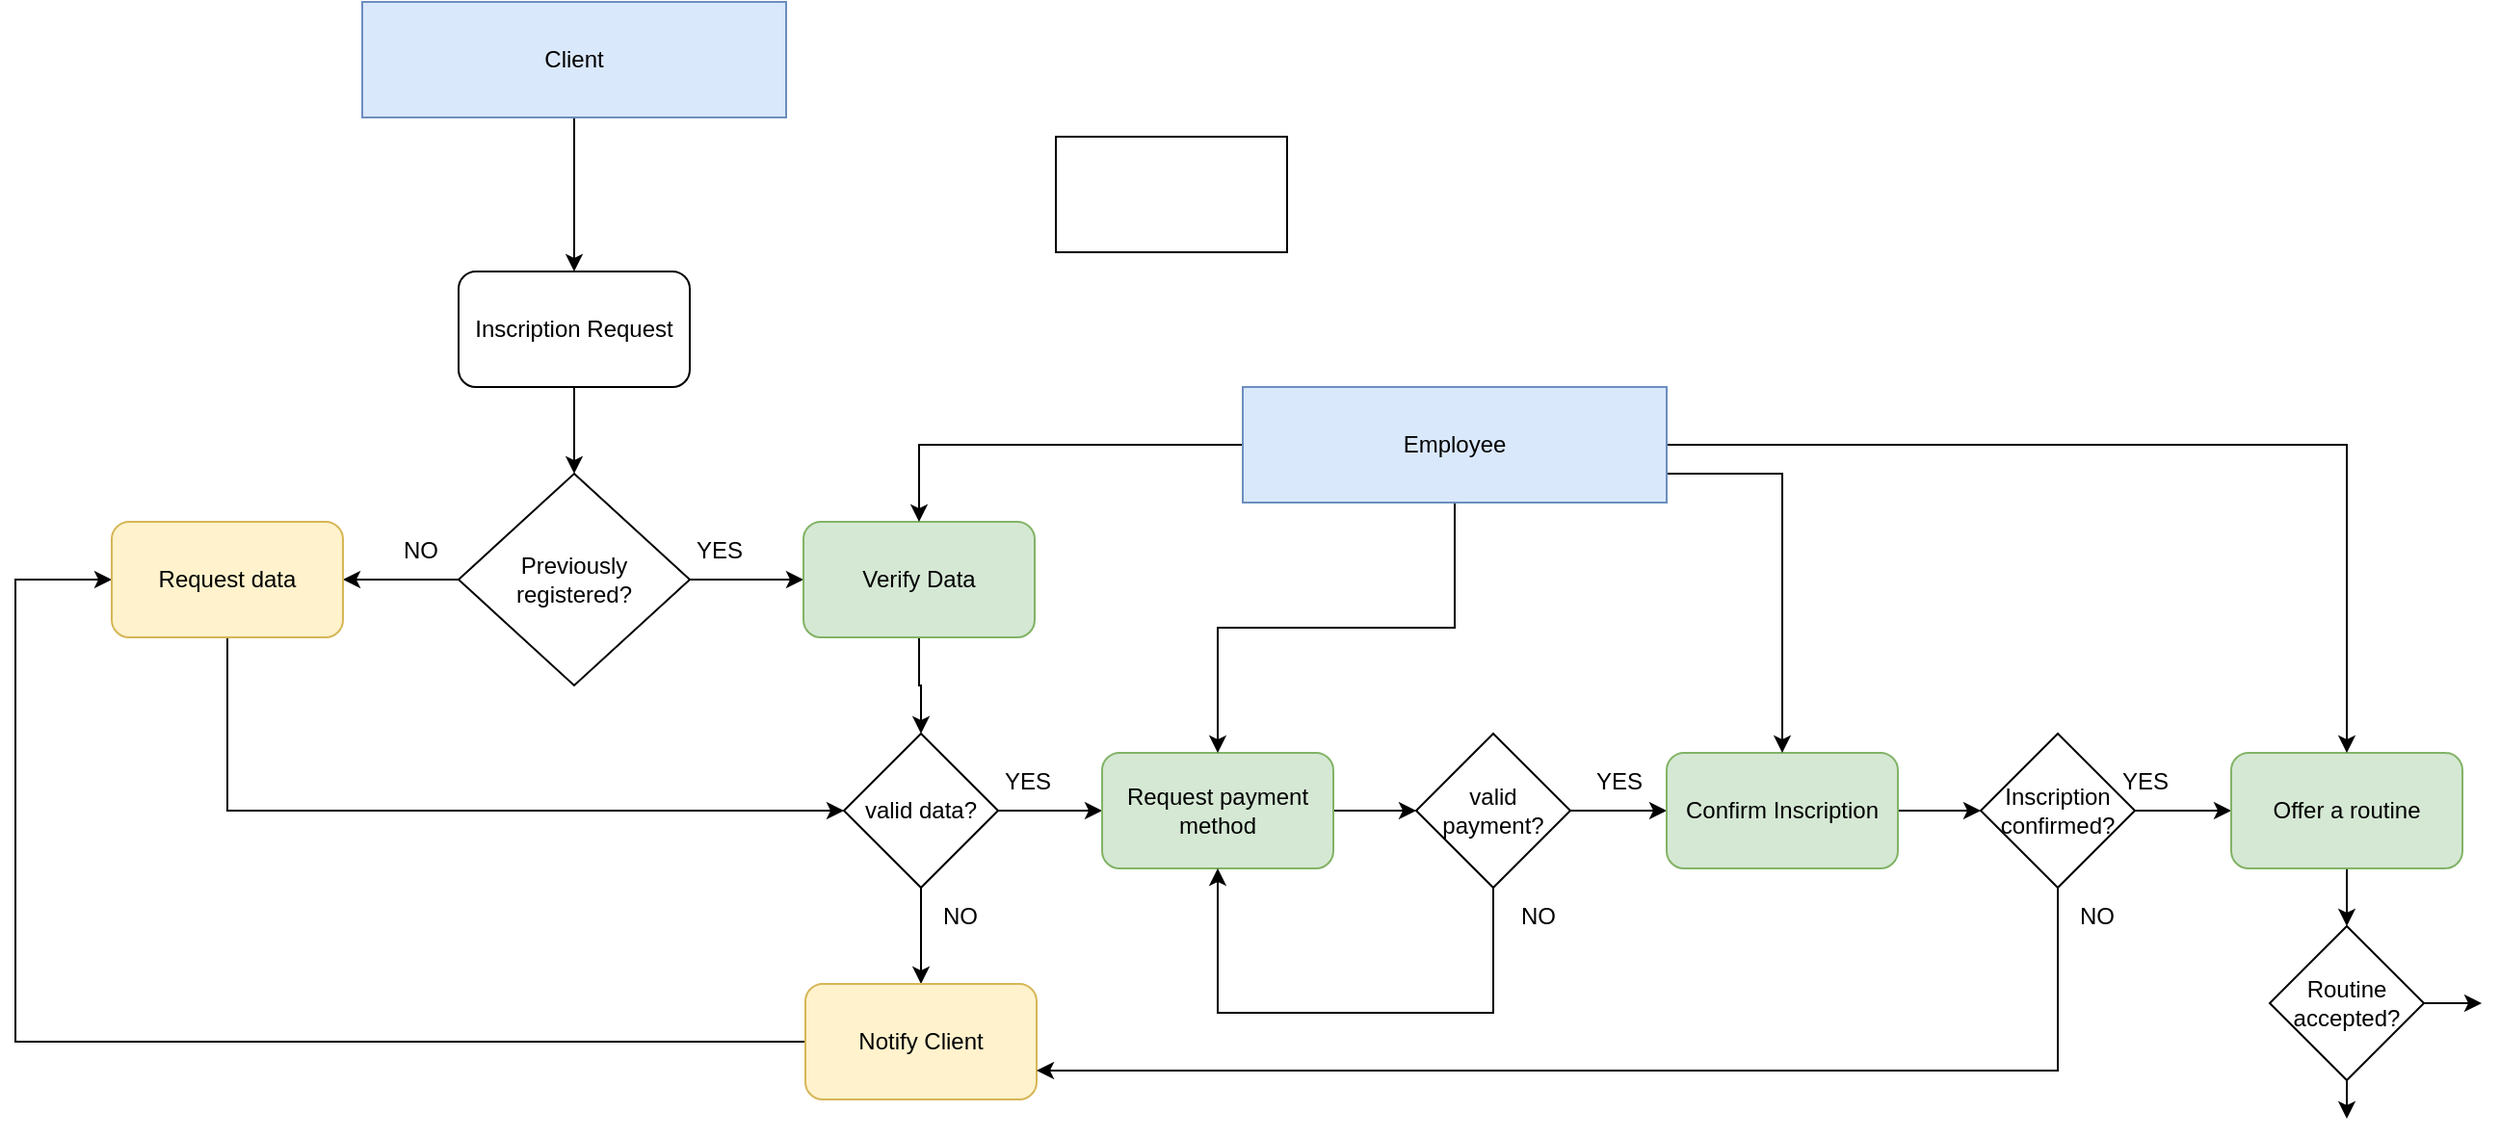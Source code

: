 <mxfile version="24.5.5" type="github">
  <diagram name="Página-1" id="WBaLmYNLntUNm74ANVJh">
    <mxGraphModel dx="2282" dy="1894" grid="1" gridSize="10" guides="1" tooltips="1" connect="1" arrows="1" fold="1" page="1" pageScale="1" pageWidth="827" pageHeight="1169" math="0" shadow="0">
      <root>
        <mxCell id="0" />
        <mxCell id="1" parent="0" />
        <mxCell id="hDY3VPVyiEWuewTr8_L1-15" style="edgeStyle=orthogonalEdgeStyle;rounded=0;orthogonalLoop=1;jettySize=auto;html=1;entryX=0.5;entryY=0;entryDx=0;entryDy=0;" edge="1" parent="1" source="hDY3VPVyiEWuewTr8_L1-2" target="hDY3VPVyiEWuewTr8_L1-7">
          <mxGeometry relative="1" as="geometry" />
        </mxCell>
        <mxCell id="hDY3VPVyiEWuewTr8_L1-2" value="Client" style="rounded=0;whiteSpace=wrap;html=1;fillColor=#dae8fc;strokeColor=#6c8ebf;" vertex="1" parent="1">
          <mxGeometry x="20" y="-140" width="220" height="60" as="geometry" />
        </mxCell>
        <mxCell id="hDY3VPVyiEWuewTr8_L1-14" style="edgeStyle=orthogonalEdgeStyle;rounded=0;orthogonalLoop=1;jettySize=auto;html=1;entryX=0.5;entryY=0;entryDx=0;entryDy=0;" edge="1" parent="1" source="hDY3VPVyiEWuewTr8_L1-7" target="hDY3VPVyiEWuewTr8_L1-8">
          <mxGeometry relative="1" as="geometry" />
        </mxCell>
        <mxCell id="hDY3VPVyiEWuewTr8_L1-7" value="Inscription Request" style="rounded=1;whiteSpace=wrap;html=1;" vertex="1" parent="1">
          <mxGeometry x="70" width="120" height="60" as="geometry" />
        </mxCell>
        <mxCell id="hDY3VPVyiEWuewTr8_L1-9" style="edgeStyle=orthogonalEdgeStyle;rounded=0;orthogonalLoop=1;jettySize=auto;html=1;entryX=0;entryY=0.5;entryDx=0;entryDy=0;" edge="1" parent="1" source="hDY3VPVyiEWuewTr8_L1-8" target="hDY3VPVyiEWuewTr8_L1-16">
          <mxGeometry relative="1" as="geometry">
            <mxPoint x="250" y="160" as="targetPoint" />
          </mxGeometry>
        </mxCell>
        <mxCell id="hDY3VPVyiEWuewTr8_L1-13" style="edgeStyle=orthogonalEdgeStyle;rounded=0;orthogonalLoop=1;jettySize=auto;html=1;entryX=1;entryY=0.5;entryDx=0;entryDy=0;" edge="1" parent="1" source="hDY3VPVyiEWuewTr8_L1-8" target="hDY3VPVyiEWuewTr8_L1-39">
          <mxGeometry relative="1" as="geometry">
            <mxPoint x="10" y="160" as="targetPoint" />
          </mxGeometry>
        </mxCell>
        <mxCell id="hDY3VPVyiEWuewTr8_L1-8" value="Previously registered?" style="rhombus;whiteSpace=wrap;html=1;" vertex="1" parent="1">
          <mxGeometry x="70" y="105" width="120" height="110" as="geometry" />
        </mxCell>
        <mxCell id="hDY3VPVyiEWuewTr8_L1-10" value="YES" style="text;html=1;align=center;verticalAlign=middle;resizable=0;points=[];autosize=1;strokeColor=none;fillColor=none;" vertex="1" parent="1">
          <mxGeometry x="180" y="130" width="50" height="30" as="geometry" />
        </mxCell>
        <mxCell id="hDY3VPVyiEWuewTr8_L1-12" value="NO" style="text;html=1;align=center;verticalAlign=middle;resizable=0;points=[];autosize=1;strokeColor=none;fillColor=none;" vertex="1" parent="1">
          <mxGeometry x="30" y="130" width="40" height="30" as="geometry" />
        </mxCell>
        <mxCell id="hDY3VPVyiEWuewTr8_L1-19" style="edgeStyle=orthogonalEdgeStyle;rounded=0;orthogonalLoop=1;jettySize=auto;html=1;entryX=0.5;entryY=0;entryDx=0;entryDy=0;" edge="1" parent="1" source="hDY3VPVyiEWuewTr8_L1-16" target="hDY3VPVyiEWuewTr8_L1-17">
          <mxGeometry relative="1" as="geometry" />
        </mxCell>
        <mxCell id="hDY3VPVyiEWuewTr8_L1-16" value="Verify Data" style="rounded=1;whiteSpace=wrap;html=1;fillColor=#d5e8d4;strokeColor=#82b366;" vertex="1" parent="1">
          <mxGeometry x="249" y="130" width="120" height="60" as="geometry" />
        </mxCell>
        <mxCell id="hDY3VPVyiEWuewTr8_L1-18" style="edgeStyle=orthogonalEdgeStyle;rounded=0;orthogonalLoop=1;jettySize=auto;html=1;entryX=0;entryY=0.5;entryDx=0;entryDy=0;" edge="1" parent="1" source="hDY3VPVyiEWuewTr8_L1-17" target="hDY3VPVyiEWuewTr8_L1-20">
          <mxGeometry relative="1" as="geometry">
            <mxPoint x="430" y="280" as="targetPoint" />
          </mxGeometry>
        </mxCell>
        <mxCell id="hDY3VPVyiEWuewTr8_L1-22" style="edgeStyle=orthogonalEdgeStyle;rounded=0;orthogonalLoop=1;jettySize=auto;html=1;entryX=0.5;entryY=0;entryDx=0;entryDy=0;" edge="1" parent="1" source="hDY3VPVyiEWuewTr8_L1-17" target="hDY3VPVyiEWuewTr8_L1-24">
          <mxGeometry relative="1" as="geometry">
            <mxPoint x="310" y="370" as="targetPoint" />
          </mxGeometry>
        </mxCell>
        <mxCell id="hDY3VPVyiEWuewTr8_L1-17" value="valid data?" style="rhombus;whiteSpace=wrap;html=1;" vertex="1" parent="1">
          <mxGeometry x="270" y="240" width="80" height="80" as="geometry" />
        </mxCell>
        <mxCell id="hDY3VPVyiEWuewTr8_L1-26" style="edgeStyle=orthogonalEdgeStyle;rounded=0;orthogonalLoop=1;jettySize=auto;html=1;entryX=0;entryY=0.5;entryDx=0;entryDy=0;" edge="1" parent="1" source="hDY3VPVyiEWuewTr8_L1-20" target="hDY3VPVyiEWuewTr8_L1-25">
          <mxGeometry relative="1" as="geometry" />
        </mxCell>
        <mxCell id="hDY3VPVyiEWuewTr8_L1-20" value="Request payment method" style="rounded=1;whiteSpace=wrap;html=1;fillColor=#d5e8d4;strokeColor=#82b366;" vertex="1" parent="1">
          <mxGeometry x="404" y="250" width="120" height="60" as="geometry" />
        </mxCell>
        <mxCell id="hDY3VPVyiEWuewTr8_L1-21" value="YES" style="text;html=1;align=center;verticalAlign=middle;resizable=0;points=[];autosize=1;strokeColor=none;fillColor=none;" vertex="1" parent="1">
          <mxGeometry x="340" y="250" width="50" height="30" as="geometry" />
        </mxCell>
        <mxCell id="hDY3VPVyiEWuewTr8_L1-23" value="NO" style="text;html=1;align=center;verticalAlign=middle;resizable=0;points=[];autosize=1;strokeColor=none;fillColor=none;" vertex="1" parent="1">
          <mxGeometry x="310" y="320" width="40" height="30" as="geometry" />
        </mxCell>
        <mxCell id="hDY3VPVyiEWuewTr8_L1-68" style="edgeStyle=orthogonalEdgeStyle;rounded=0;orthogonalLoop=1;jettySize=auto;html=1;entryX=0;entryY=0.5;entryDx=0;entryDy=0;" edge="1" parent="1" source="hDY3VPVyiEWuewTr8_L1-24" target="hDY3VPVyiEWuewTr8_L1-39">
          <mxGeometry relative="1" as="geometry">
            <Array as="points">
              <mxPoint x="-160" y="400" />
              <mxPoint x="-160" y="160" />
            </Array>
          </mxGeometry>
        </mxCell>
        <mxCell id="hDY3VPVyiEWuewTr8_L1-24" value="Notify Client" style="rounded=1;whiteSpace=wrap;html=1;fillColor=#fff2cc;strokeColor=#d6b656;" vertex="1" parent="1">
          <mxGeometry x="250" y="370" width="120" height="60" as="geometry" />
        </mxCell>
        <mxCell id="hDY3VPVyiEWuewTr8_L1-27" style="edgeStyle=orthogonalEdgeStyle;rounded=0;orthogonalLoop=1;jettySize=auto;html=1;entryX=0;entryY=0.5;entryDx=0;entryDy=0;" edge="1" parent="1" source="hDY3VPVyiEWuewTr8_L1-25" target="hDY3VPVyiEWuewTr8_L1-34">
          <mxGeometry relative="1" as="geometry">
            <mxPoint x="700" y="280" as="targetPoint" />
          </mxGeometry>
        </mxCell>
        <mxCell id="hDY3VPVyiEWuewTr8_L1-33" style="edgeStyle=orthogonalEdgeStyle;rounded=0;orthogonalLoop=1;jettySize=auto;html=1;entryX=0.5;entryY=1;entryDx=0;entryDy=0;exitX=0.5;exitY=1;exitDx=0;exitDy=0;" edge="1" parent="1" source="hDY3VPVyiEWuewTr8_L1-25" target="hDY3VPVyiEWuewTr8_L1-20">
          <mxGeometry relative="1" as="geometry">
            <Array as="points">
              <mxPoint x="607" y="385" />
              <mxPoint x="464" y="385" />
            </Array>
          </mxGeometry>
        </mxCell>
        <mxCell id="hDY3VPVyiEWuewTr8_L1-25" value="valid&lt;br&gt;payment?" style="rhombus;whiteSpace=wrap;html=1;" vertex="1" parent="1">
          <mxGeometry x="567" y="240" width="80" height="80" as="geometry" />
        </mxCell>
        <mxCell id="hDY3VPVyiEWuewTr8_L1-29" value="YES" style="text;html=1;align=center;verticalAlign=middle;resizable=0;points=[];autosize=1;strokeColor=none;fillColor=none;" vertex="1" parent="1">
          <mxGeometry x="647" y="250" width="50" height="30" as="geometry" />
        </mxCell>
        <mxCell id="hDY3VPVyiEWuewTr8_L1-30" value="NO" style="text;html=1;align=center;verticalAlign=middle;resizable=0;points=[];autosize=1;strokeColor=none;fillColor=none;" vertex="1" parent="1">
          <mxGeometry x="610" y="320" width="40" height="30" as="geometry" />
        </mxCell>
        <mxCell id="hDY3VPVyiEWuewTr8_L1-42" style="edgeStyle=orthogonalEdgeStyle;rounded=0;orthogonalLoop=1;jettySize=auto;html=1;entryX=0;entryY=0.5;entryDx=0;entryDy=0;" edge="1" parent="1" source="hDY3VPVyiEWuewTr8_L1-34" target="hDY3VPVyiEWuewTr8_L1-41">
          <mxGeometry relative="1" as="geometry" />
        </mxCell>
        <mxCell id="hDY3VPVyiEWuewTr8_L1-34" value="Confirm Inscription" style="rounded=1;whiteSpace=wrap;html=1;fillColor=#d5e8d4;strokeColor=#82b366;" vertex="1" parent="1">
          <mxGeometry x="697" y="250" width="120" height="60" as="geometry" />
        </mxCell>
        <mxCell id="hDY3VPVyiEWuewTr8_L1-40" style="edgeStyle=orthogonalEdgeStyle;rounded=0;orthogonalLoop=1;jettySize=auto;html=1;entryX=0;entryY=0.5;entryDx=0;entryDy=0;" edge="1" parent="1" target="hDY3VPVyiEWuewTr8_L1-17">
          <mxGeometry relative="1" as="geometry">
            <mxPoint x="-50" y="190" as="sourcePoint" />
            <Array as="points">
              <mxPoint x="-50" y="280" />
            </Array>
          </mxGeometry>
        </mxCell>
        <mxCell id="hDY3VPVyiEWuewTr8_L1-39" value="Request data" style="rounded=1;whiteSpace=wrap;html=1;fillColor=#fff2cc;strokeColor=#d6b656;" vertex="1" parent="1">
          <mxGeometry x="-110" y="130" width="120" height="60" as="geometry" />
        </mxCell>
        <mxCell id="hDY3VPVyiEWuewTr8_L1-49" style="edgeStyle=orthogonalEdgeStyle;rounded=0;orthogonalLoop=1;jettySize=auto;html=1;entryX=1;entryY=0.75;entryDx=0;entryDy=0;" edge="1" parent="1" source="hDY3VPVyiEWuewTr8_L1-41" target="hDY3VPVyiEWuewTr8_L1-24">
          <mxGeometry relative="1" as="geometry">
            <Array as="points">
              <mxPoint x="900" y="415" />
            </Array>
          </mxGeometry>
        </mxCell>
        <mxCell id="hDY3VPVyiEWuewTr8_L1-51" style="edgeStyle=orthogonalEdgeStyle;rounded=0;orthogonalLoop=1;jettySize=auto;html=1;entryX=0;entryY=0.5;entryDx=0;entryDy=0;" edge="1" parent="1" source="hDY3VPVyiEWuewTr8_L1-41" target="hDY3VPVyiEWuewTr8_L1-52">
          <mxGeometry relative="1" as="geometry">
            <mxPoint x="1000" y="280" as="targetPoint" />
          </mxGeometry>
        </mxCell>
        <mxCell id="hDY3VPVyiEWuewTr8_L1-41" value="Inscription confirmed?" style="rhombus;whiteSpace=wrap;html=1;" vertex="1" parent="1">
          <mxGeometry x="860" y="240" width="80" height="80" as="geometry" />
        </mxCell>
        <mxCell id="hDY3VPVyiEWuewTr8_L1-48" value="YES" style="text;html=1;align=center;verticalAlign=middle;resizable=0;points=[];autosize=1;strokeColor=none;fillColor=none;" vertex="1" parent="1">
          <mxGeometry x="920" y="250" width="50" height="30" as="geometry" />
        </mxCell>
        <mxCell id="hDY3VPVyiEWuewTr8_L1-50" value="NO" style="text;html=1;align=center;verticalAlign=middle;resizable=0;points=[];autosize=1;strokeColor=none;fillColor=none;" vertex="1" parent="1">
          <mxGeometry x="900" y="320" width="40" height="30" as="geometry" />
        </mxCell>
        <mxCell id="hDY3VPVyiEWuewTr8_L1-65" style="edgeStyle=orthogonalEdgeStyle;rounded=0;orthogonalLoop=1;jettySize=auto;html=1;entryX=0.5;entryY=0;entryDx=0;entryDy=0;" edge="1" parent="1" source="hDY3VPVyiEWuewTr8_L1-52" target="hDY3VPVyiEWuewTr8_L1-64">
          <mxGeometry relative="1" as="geometry" />
        </mxCell>
        <mxCell id="hDY3VPVyiEWuewTr8_L1-52" value="Offer a routine" style="rounded=1;whiteSpace=wrap;html=1;fillColor=#d5e8d4;strokeColor=#82b366;" vertex="1" parent="1">
          <mxGeometry x="990" y="250" width="120" height="60" as="geometry" />
        </mxCell>
        <mxCell id="hDY3VPVyiEWuewTr8_L1-60" style="edgeStyle=orthogonalEdgeStyle;rounded=0;orthogonalLoop=1;jettySize=auto;html=1;entryX=0.5;entryY=0;entryDx=0;entryDy=0;" edge="1" parent="1" source="hDY3VPVyiEWuewTr8_L1-59" target="hDY3VPVyiEWuewTr8_L1-16">
          <mxGeometry relative="1" as="geometry" />
        </mxCell>
        <mxCell id="hDY3VPVyiEWuewTr8_L1-61" style="edgeStyle=orthogonalEdgeStyle;rounded=0;orthogonalLoop=1;jettySize=auto;html=1;entryX=0.5;entryY=0;entryDx=0;entryDy=0;exitX=1;exitY=0.75;exitDx=0;exitDy=0;" edge="1" parent="1" source="hDY3VPVyiEWuewTr8_L1-59" target="hDY3VPVyiEWuewTr8_L1-34">
          <mxGeometry relative="1" as="geometry">
            <Array as="points">
              <mxPoint x="757" y="105" />
            </Array>
          </mxGeometry>
        </mxCell>
        <mxCell id="hDY3VPVyiEWuewTr8_L1-62" style="edgeStyle=orthogonalEdgeStyle;rounded=0;orthogonalLoop=1;jettySize=auto;html=1;entryX=0.5;entryY=0;entryDx=0;entryDy=0;" edge="1" parent="1" source="hDY3VPVyiEWuewTr8_L1-59" target="hDY3VPVyiEWuewTr8_L1-20">
          <mxGeometry relative="1" as="geometry" />
        </mxCell>
        <mxCell id="hDY3VPVyiEWuewTr8_L1-63" style="edgeStyle=orthogonalEdgeStyle;rounded=0;orthogonalLoop=1;jettySize=auto;html=1;entryX=0.5;entryY=0;entryDx=0;entryDy=0;" edge="1" parent="1" source="hDY3VPVyiEWuewTr8_L1-59" target="hDY3VPVyiEWuewTr8_L1-52">
          <mxGeometry relative="1" as="geometry" />
        </mxCell>
        <mxCell id="hDY3VPVyiEWuewTr8_L1-59" value="Employee" style="rounded=0;whiteSpace=wrap;html=1;fillColor=#dae8fc;strokeColor=#6c8ebf;" vertex="1" parent="1">
          <mxGeometry x="477" y="60" width="220" height="60" as="geometry" />
        </mxCell>
        <mxCell id="hDY3VPVyiEWuewTr8_L1-66" style="edgeStyle=orthogonalEdgeStyle;rounded=0;orthogonalLoop=1;jettySize=auto;html=1;" edge="1" parent="1" source="hDY3VPVyiEWuewTr8_L1-64">
          <mxGeometry relative="1" as="geometry">
            <mxPoint x="1120" y="380" as="targetPoint" />
          </mxGeometry>
        </mxCell>
        <mxCell id="hDY3VPVyiEWuewTr8_L1-67" style="edgeStyle=orthogonalEdgeStyle;rounded=0;orthogonalLoop=1;jettySize=auto;html=1;" edge="1" parent="1" source="hDY3VPVyiEWuewTr8_L1-64">
          <mxGeometry relative="1" as="geometry">
            <mxPoint x="1050" y="440" as="targetPoint" />
          </mxGeometry>
        </mxCell>
        <mxCell id="hDY3VPVyiEWuewTr8_L1-64" value="Routine accepted?" style="rhombus;whiteSpace=wrap;html=1;" vertex="1" parent="1">
          <mxGeometry x="1010" y="340" width="80" height="80" as="geometry" />
        </mxCell>
        <mxCell id="hDY3VPVyiEWuewTr8_L1-69" value="" style="rounded=0;whiteSpace=wrap;html=1;" vertex="1" parent="1">
          <mxGeometry x="380" y="-70" width="120" height="60" as="geometry" />
        </mxCell>
      </root>
    </mxGraphModel>
  </diagram>
</mxfile>
